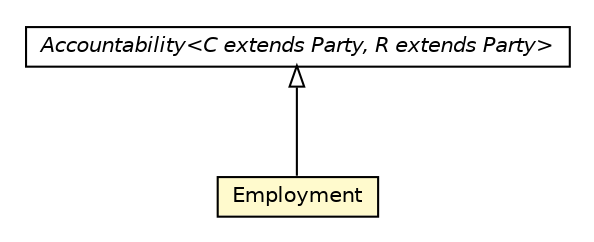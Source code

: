 #!/usr/local/bin/dot
#
# Class diagram 
# Generated by UMLGraph version R5_6_6-8-g8d7759 (http://www.umlgraph.org/)
#

digraph G {
	edge [fontname="Helvetica",fontsize=10,labelfontname="Helvetica",labelfontsize=10];
	node [fontname="Helvetica",fontsize=10,shape=plaintext];
	nodesep=0.25;
	ranksep=0.5;
	// org.dddlib.organisation.domain.Employment
	c45808 [label=<<table title="org.dddlib.organisation.domain.Employment" border="0" cellborder="1" cellspacing="0" cellpadding="2" port="p" bgcolor="lemonChiffon" href="./Employment.html">
		<tr><td><table border="0" cellspacing="0" cellpadding="1">
<tr><td align="center" balign="center"> Employment </td></tr>
		</table></td></tr>
		</table>>, URL="./Employment.html", fontname="Helvetica", fontcolor="black", fontsize=10.0];
	// org.dddlib.organisation.domain.Accountability<C extends org.dddlib.organisation.domain.Party, R extends org.dddlib.organisation.domain.Party>
	c45815 [label=<<table title="org.dddlib.organisation.domain.Accountability" border="0" cellborder="1" cellspacing="0" cellpadding="2" port="p" href="./Accountability.html">
		<tr><td><table border="0" cellspacing="0" cellpadding="1">
<tr><td align="center" balign="center"><font face="Helvetica-Oblique"> Accountability&lt;C extends Party, R extends Party&gt; </font></td></tr>
		</table></td></tr>
		</table>>, URL="./Accountability.html", fontname="Helvetica", fontcolor="black", fontsize=10.0];
	//org.dddlib.organisation.domain.Employment extends org.dddlib.organisation.domain.Accountability<org.dddlib.organisation.domain.Company, org.dddlib.organisation.domain.Employee>
	c45815:p -> c45808:p [dir=back,arrowtail=empty];
}

